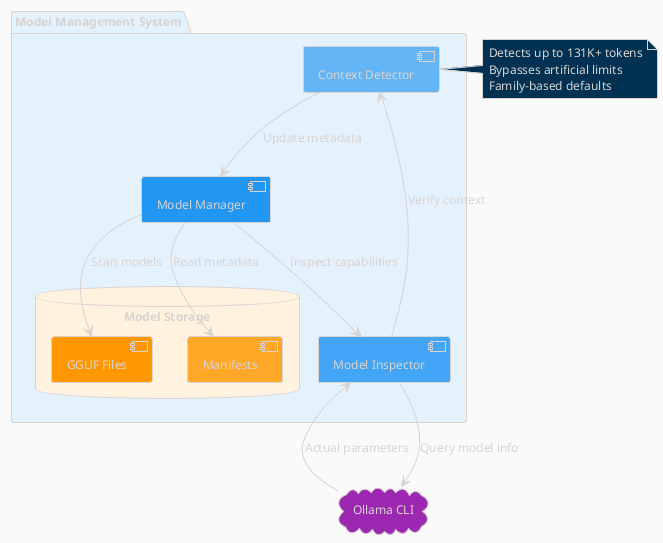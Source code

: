 @startuml
!theme blueprint
skinparam backgroundColor #FAFAFA
skinparam defaultFontSize 12

package "Model Management System" #E3F2FD {
    component [Model Manager] as MM #2196F3
    component [Model Inspector] as MI #42A5F5
    component [Context Detector] as CD #64B5F6
    
    database "Model Storage" #FFF3E0 {
        folder [GGUF Files] as GGUF #FF9800
        folder [Manifests] as MF #FFA726
    }
}

cloud "Ollama CLI" as CLI #9C27B0

MM --> GGUF : Scan models
MM --> MF : Read metadata
MM --> MI : Inspect capabilities

MI --> CLI : Query model info
CLI --> MI : Actual parameters

MI --> CD : Verify context
CD --> MM : Update metadata

note right of CD
  Detects up to 131K+ tokens
  Bypasses artificial limits
  Family-based defaults
end note

@enduml